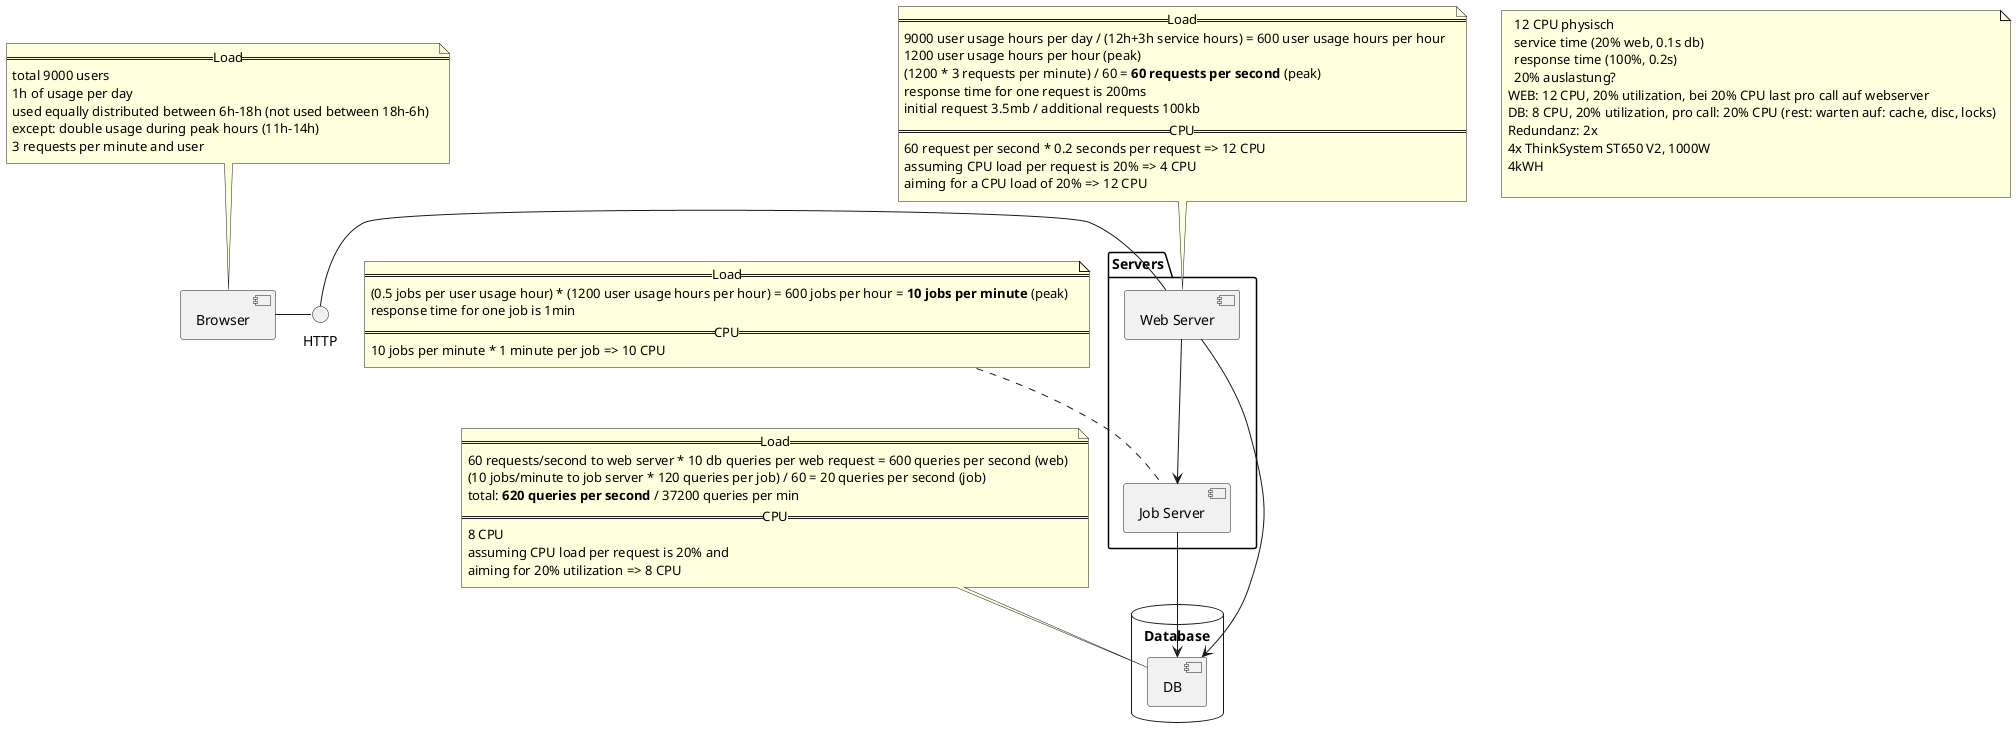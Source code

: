 @startuml
'https://plantuml.com/component-diagram

[Browser] - HTTP

note as BN
  == Load ==
  total 9000 users
  1h of usage per day
  used equally distributed between 6h-18h (not used between 18h-6h)
  except: double usage during peak hours (11h-14h)
  3 requests per minute and user
end note

BN .. [Browser]


package "Servers" {
  HTTP - [Web Server]
  [Job Server]
}

note as WN
  == Load ==
  9000 user usage hours per day / (12h+3h service hours) = 600 user usage hours per hour
  1200 user usage hours per hour (peak)
  (1200 * 3 requests per minute) / 60 = **60 requests per second** (peak)
  response time for one request is 200ms
  initial request 3.5mb / additional requests 100kb
  == CPU ==
  60 request per second * 0.2 seconds per request => 12 CPU
  assuming CPU load per request is 20% => 4 CPU
  aiming for a CPU load of 20% => 12 CPU
end note

WN .. [Web Server]


note as JN
  == Load ==
  (0.5 jobs per user usage hour) * (1200 user usage hours per hour) = 600 jobs per hour = **10 jobs per minute** (peak)
  response time for one job is 1min
  == CPU ==
  10 jobs per minute * 1 minute per job => 10 CPU
end note

JN .. [Job Server]


note as DN
  == Load ==
  60 requests/second to web server * 10 db queries per web request = 600 queries per second (web)
  (10 jobs/minute to job server * 120 queries per job) / 60 = 20 queries per second (job)
  total: **620 queries per second** / 37200 queries per min
  == CPU ==
  8 CPU
  assuming CPU load per request is 20% and
  aiming for 20% utilization => 8 CPU
end note

database "Database" {
   [DB]
}

DN .. [DB]

[Web Server] --> [DB]
[Web Server] --> [Job Server]
[Job Server] --> [DB]

note as D
  12 CPU physisch
  service time (20% web, 0.1s db)
  response time (100%, 0.2s)
  20% auslastung?
WEB: 12 CPU, 20% utilization, bei 20% CPU last pro call auf webserver
DB: 8 CPU, 20% utilization, pro call: 20% CPU (rest: warten auf: cache, disc, locks)
Redundanz: 2x
4x ThinkSystem ST650 V2, 1000W
4kWH

endnote
@enduml